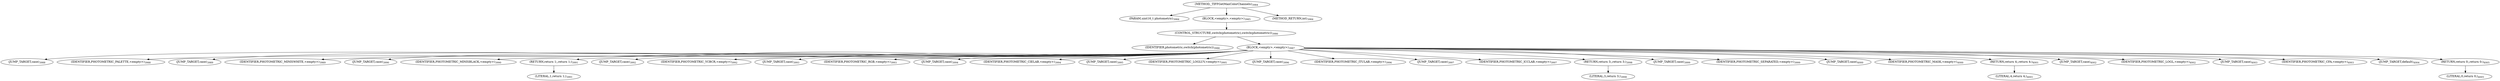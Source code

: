 digraph "_TIFFGetMaxColorChannels" {  
"88227" [label = <(METHOD,_TIFFGetMaxColorChannels)<SUB>3984</SUB>> ]
"88228" [label = <(PARAM,uint16_t photometric)<SUB>3984</SUB>> ]
"88229" [label = <(BLOCK,&lt;empty&gt;,&lt;empty&gt;)<SUB>3985</SUB>> ]
"88230" [label = <(CONTROL_STRUCTURE,switch(photometric),switch(photometric))<SUB>3986</SUB>> ]
"88231" [label = <(IDENTIFIER,photometric,switch(photometric))<SUB>3986</SUB>> ]
"88232" [label = <(BLOCK,&lt;empty&gt;,&lt;empty&gt;)<SUB>3987</SUB>> ]
"88233" [label = <(JUMP_TARGET,case)<SUB>3988</SUB>> ]
"88234" [label = <(IDENTIFIER,PHOTOMETRIC_PALETTE,&lt;empty&gt;)<SUB>3988</SUB>> ]
"88235" [label = <(JUMP_TARGET,case)<SUB>3989</SUB>> ]
"88236" [label = <(IDENTIFIER,PHOTOMETRIC_MINISWHITE,&lt;empty&gt;)<SUB>3989</SUB>> ]
"88237" [label = <(JUMP_TARGET,case)<SUB>3990</SUB>> ]
"88238" [label = <(IDENTIFIER,PHOTOMETRIC_MINISBLACK,&lt;empty&gt;)<SUB>3990</SUB>> ]
"88239" [label = <(RETURN,return 1;,return 1;)<SUB>3991</SUB>> ]
"88240" [label = <(LITERAL,1,return 1;)<SUB>3991</SUB>> ]
"88241" [label = <(JUMP_TARGET,case)<SUB>3992</SUB>> ]
"88242" [label = <(IDENTIFIER,PHOTOMETRIC_YCBCR,&lt;empty&gt;)<SUB>3992</SUB>> ]
"88243" [label = <(JUMP_TARGET,case)<SUB>3993</SUB>> ]
"88244" [label = <(IDENTIFIER,PHOTOMETRIC_RGB,&lt;empty&gt;)<SUB>3993</SUB>> ]
"88245" [label = <(JUMP_TARGET,case)<SUB>3994</SUB>> ]
"88246" [label = <(IDENTIFIER,PHOTOMETRIC_CIELAB,&lt;empty&gt;)<SUB>3994</SUB>> ]
"88247" [label = <(JUMP_TARGET,case)<SUB>3995</SUB>> ]
"88248" [label = <(IDENTIFIER,PHOTOMETRIC_LOGLUV,&lt;empty&gt;)<SUB>3995</SUB>> ]
"88249" [label = <(JUMP_TARGET,case)<SUB>3996</SUB>> ]
"88250" [label = <(IDENTIFIER,PHOTOMETRIC_ITULAB,&lt;empty&gt;)<SUB>3996</SUB>> ]
"88251" [label = <(JUMP_TARGET,case)<SUB>3997</SUB>> ]
"88252" [label = <(IDENTIFIER,PHOTOMETRIC_ICCLAB,&lt;empty&gt;)<SUB>3997</SUB>> ]
"88253" [label = <(RETURN,return 3;,return 3;)<SUB>3998</SUB>> ]
"88254" [label = <(LITERAL,3,return 3;)<SUB>3998</SUB>> ]
"88255" [label = <(JUMP_TARGET,case)<SUB>3999</SUB>> ]
"88256" [label = <(IDENTIFIER,PHOTOMETRIC_SEPARATED,&lt;empty&gt;)<SUB>3999</SUB>> ]
"88257" [label = <(JUMP_TARGET,case)<SUB>4000</SUB>> ]
"88258" [label = <(IDENTIFIER,PHOTOMETRIC_MASK,&lt;empty&gt;)<SUB>4000</SUB>> ]
"88259" [label = <(RETURN,return 4;,return 4;)<SUB>4001</SUB>> ]
"88260" [label = <(LITERAL,4,return 4;)<SUB>4001</SUB>> ]
"88261" [label = <(JUMP_TARGET,case)<SUB>4002</SUB>> ]
"88262" [label = <(IDENTIFIER,PHOTOMETRIC_LOGL,&lt;empty&gt;)<SUB>4002</SUB>> ]
"88263" [label = <(JUMP_TARGET,case)<SUB>4003</SUB>> ]
"88264" [label = <(IDENTIFIER,PHOTOMETRIC_CFA,&lt;empty&gt;)<SUB>4003</SUB>> ]
"88265" [label = <(JUMP_TARGET,default)<SUB>4004</SUB>> ]
"88266" [label = <(RETURN,return 0;,return 0;)<SUB>4005</SUB>> ]
"88267" [label = <(LITERAL,0,return 0;)<SUB>4005</SUB>> ]
"88268" [label = <(METHOD_RETURN,int)<SUB>3984</SUB>> ]
  "88227" -> "88228" 
  "88227" -> "88229" 
  "88227" -> "88268" 
  "88229" -> "88230" 
  "88230" -> "88231" 
  "88230" -> "88232" 
  "88232" -> "88233" 
  "88232" -> "88234" 
  "88232" -> "88235" 
  "88232" -> "88236" 
  "88232" -> "88237" 
  "88232" -> "88238" 
  "88232" -> "88239" 
  "88232" -> "88241" 
  "88232" -> "88242" 
  "88232" -> "88243" 
  "88232" -> "88244" 
  "88232" -> "88245" 
  "88232" -> "88246" 
  "88232" -> "88247" 
  "88232" -> "88248" 
  "88232" -> "88249" 
  "88232" -> "88250" 
  "88232" -> "88251" 
  "88232" -> "88252" 
  "88232" -> "88253" 
  "88232" -> "88255" 
  "88232" -> "88256" 
  "88232" -> "88257" 
  "88232" -> "88258" 
  "88232" -> "88259" 
  "88232" -> "88261" 
  "88232" -> "88262" 
  "88232" -> "88263" 
  "88232" -> "88264" 
  "88232" -> "88265" 
  "88232" -> "88266" 
  "88239" -> "88240" 
  "88253" -> "88254" 
  "88259" -> "88260" 
  "88266" -> "88267" 
}
